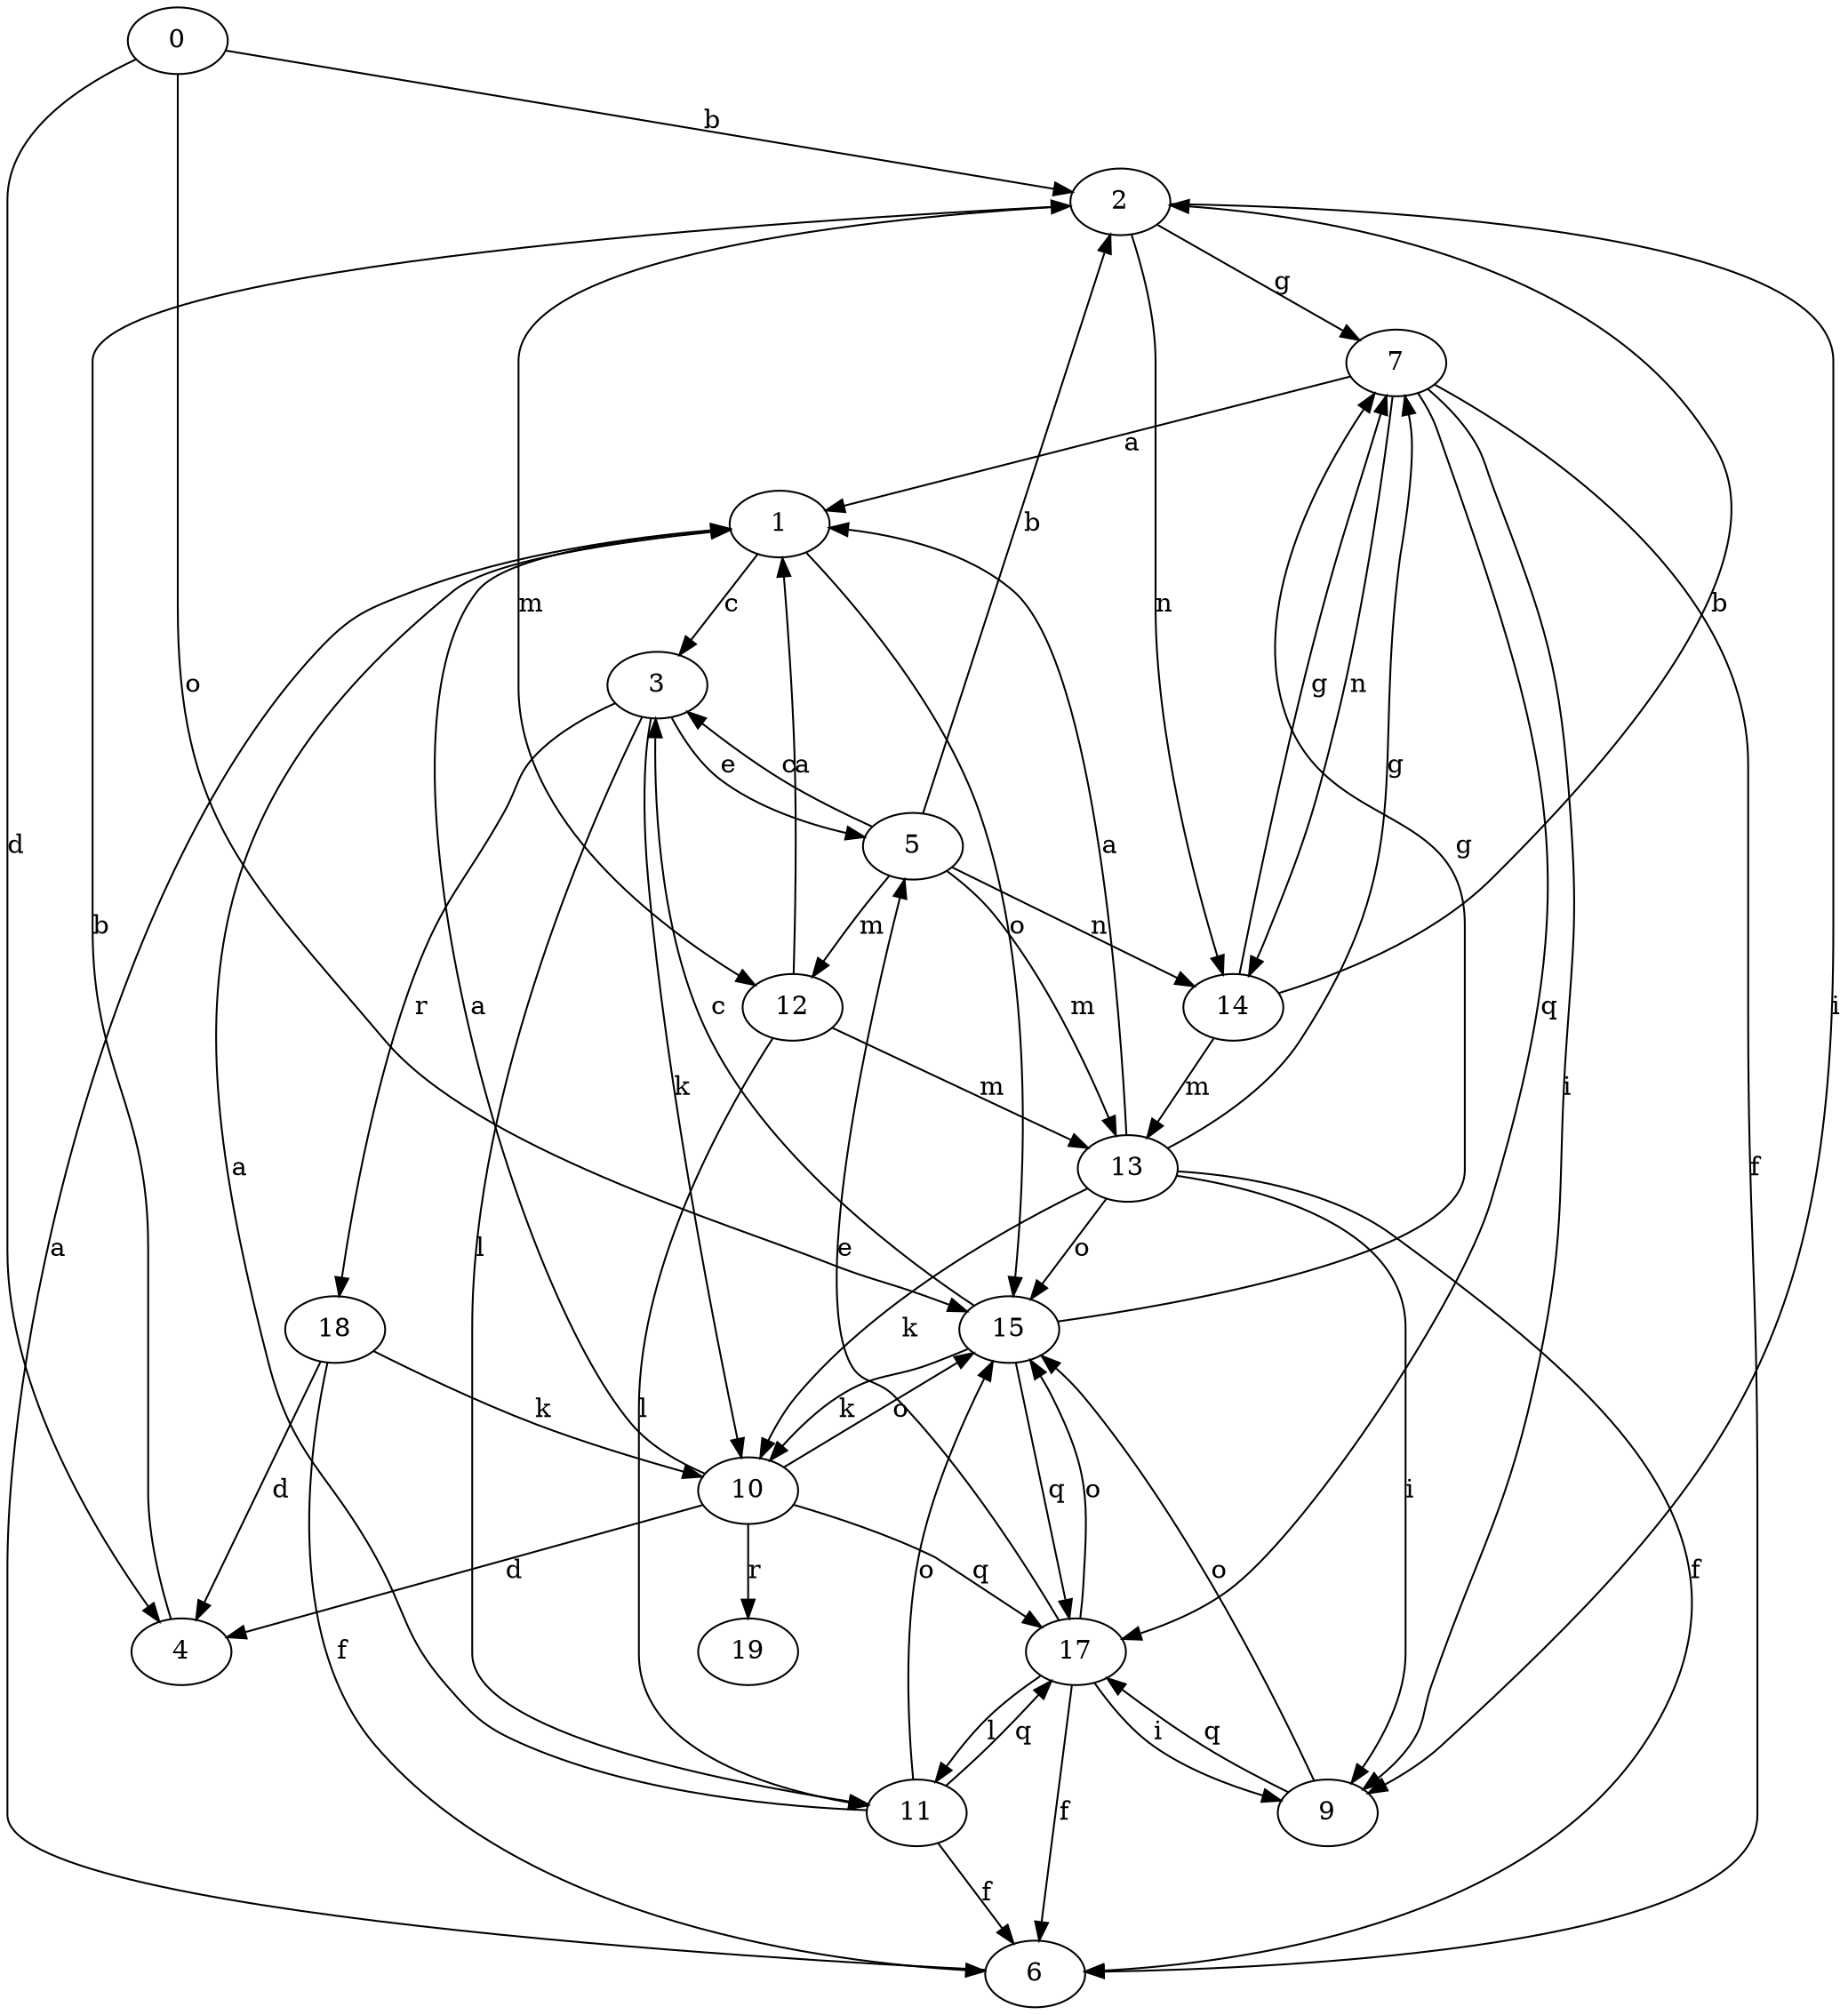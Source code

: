 strict digraph  {
0;
1;
2;
3;
4;
5;
6;
7;
9;
10;
11;
12;
13;
14;
15;
17;
18;
19;
0 -> 2  [label=b];
0 -> 4  [label=d];
0 -> 15  [label=o];
1 -> 3  [label=c];
1 -> 15  [label=o];
2 -> 7  [label=g];
2 -> 9  [label=i];
2 -> 12  [label=m];
2 -> 14  [label=n];
3 -> 5  [label=e];
3 -> 10  [label=k];
3 -> 11  [label=l];
3 -> 18  [label=r];
4 -> 2  [label=b];
5 -> 2  [label=b];
5 -> 3  [label=c];
5 -> 12  [label=m];
5 -> 13  [label=m];
5 -> 14  [label=n];
6 -> 1  [label=a];
7 -> 1  [label=a];
7 -> 6  [label=f];
7 -> 9  [label=i];
7 -> 14  [label=n];
7 -> 17  [label=q];
9 -> 15  [label=o];
9 -> 17  [label=q];
10 -> 1  [label=a];
10 -> 4  [label=d];
10 -> 15  [label=o];
10 -> 17  [label=q];
10 -> 19  [label=r];
11 -> 1  [label=a];
11 -> 6  [label=f];
11 -> 15  [label=o];
11 -> 17  [label=q];
12 -> 1  [label=a];
12 -> 11  [label=l];
12 -> 13  [label=m];
13 -> 1  [label=a];
13 -> 6  [label=f];
13 -> 7  [label=g];
13 -> 9  [label=i];
13 -> 10  [label=k];
13 -> 15  [label=o];
14 -> 2  [label=b];
14 -> 7  [label=g];
14 -> 13  [label=m];
15 -> 3  [label=c];
15 -> 7  [label=g];
15 -> 10  [label=k];
15 -> 17  [label=q];
17 -> 5  [label=e];
17 -> 6  [label=f];
17 -> 9  [label=i];
17 -> 11  [label=l];
17 -> 15  [label=o];
18 -> 4  [label=d];
18 -> 6  [label=f];
18 -> 10  [label=k];
}
